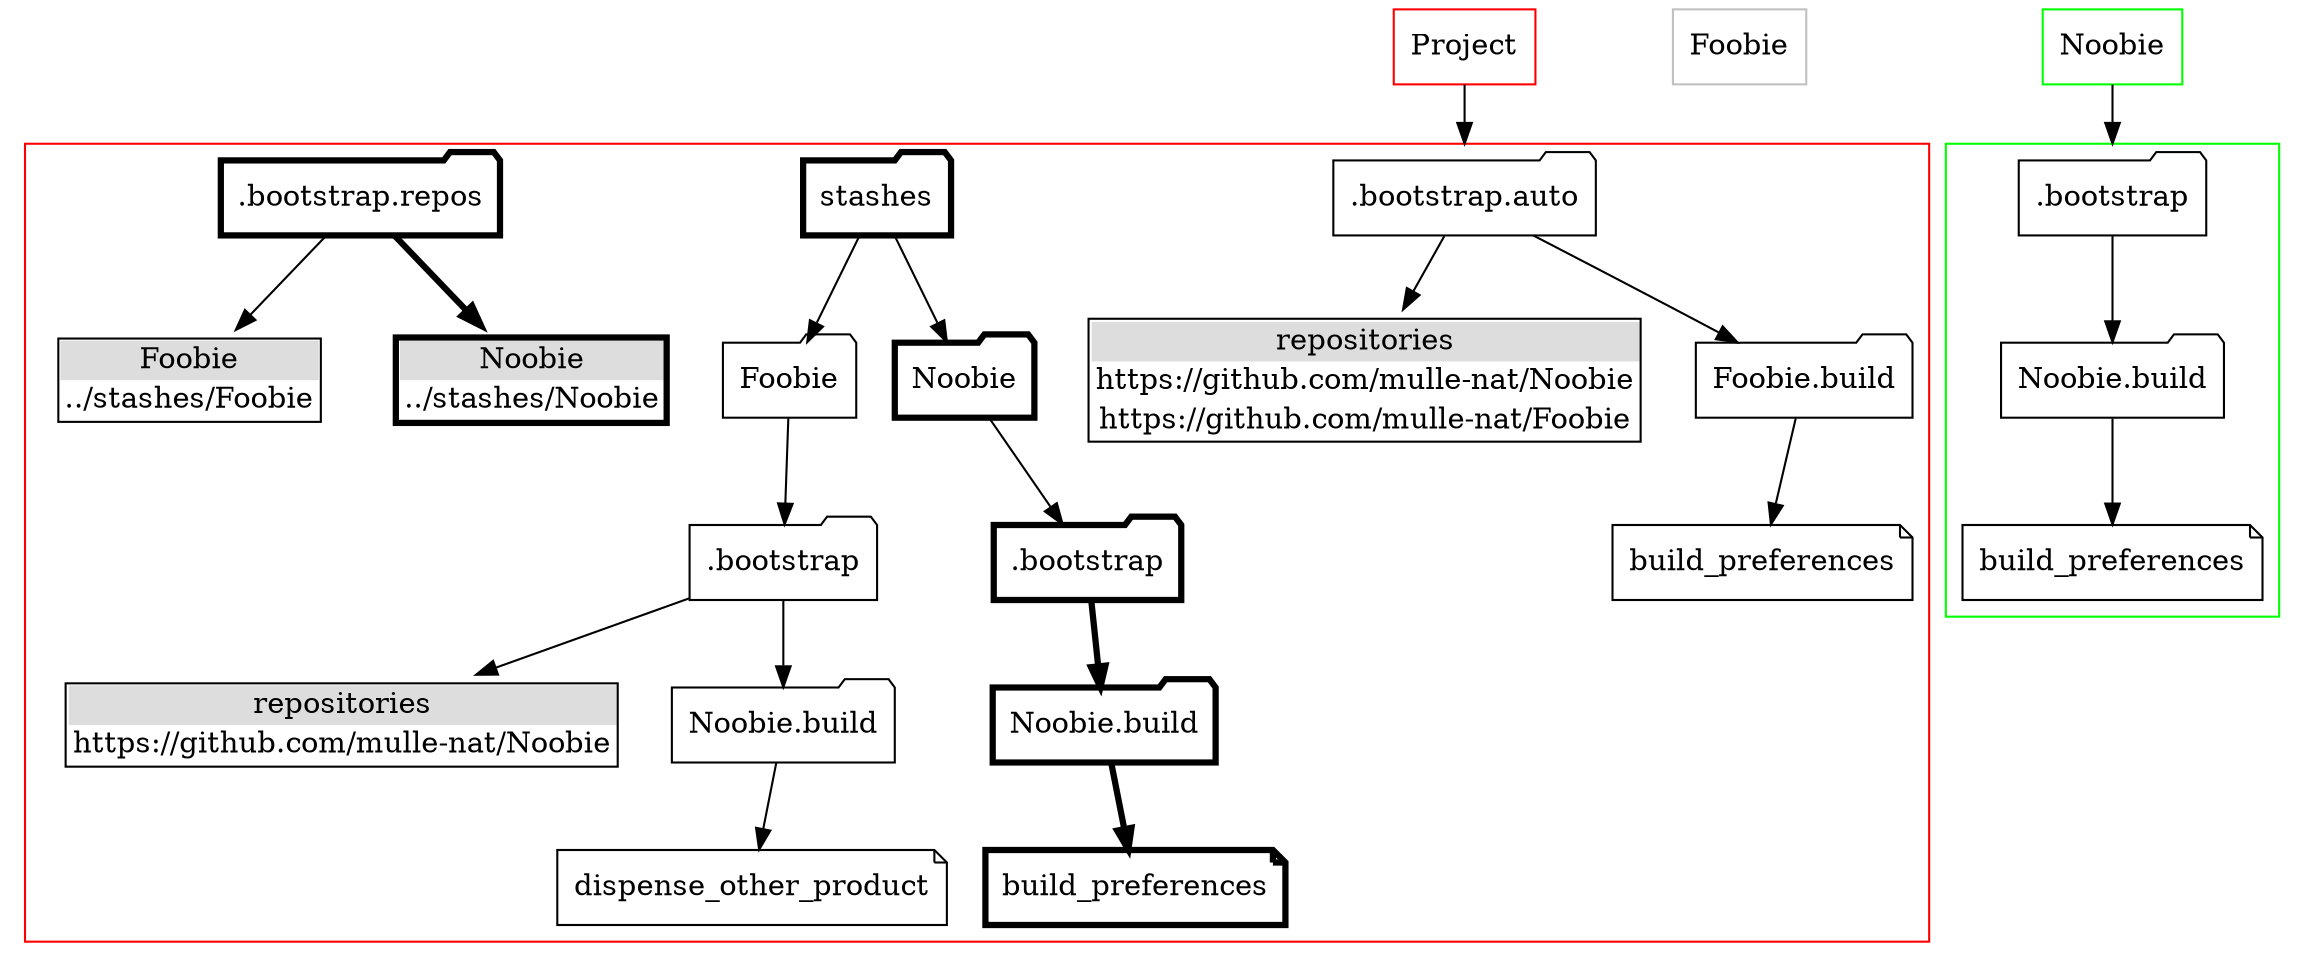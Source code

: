 digraph pic  {
   compound=true;
   node [shape= record];

   "1_Project" [ label="Project", color="red" ]
   "2_Foo"     [ label="Foobie", color="gray" ]
   "3_Bar"     [ label="Noobie", color="green" ]

   node [shape= folder];

   "1_Project" -> ".bootstrap.auto"     [lhead=cluster_0];
   "3_Bar" -> "bar:.bootstrap"          [lhead=cluster_2];


   subgraph cluster_0 {
      color="red"
      node [shape= folder];

      ".bootstrap.auto"     -> "repositories.auto"
      ".bootstrap.auto"     -> ".auto:Foo"
      ".auto:Foo"           -> ".auto:build_preferences"
      ".bootstrap.auto"      [ label=".bootstrap.auto", shape="folder" ]
      ".auto:Foo"            [ label="Foobie.build", shape="folder" ]
      ".auto:build_preferences" [ label="build_preferences", shape="note" ]
      "repositories.auto"   [ shape="none", label=< <TABLE BORDER="1" CELLBORDER="0" CELLSPACING="0">
<TR><TD bgcolor="#DDDDDD">repositories</TD></TR>
<TR><TD PORT="f0">https://github.com/mulle-nat/Noobie</TD></TR>
<TR><TD PORT="f0">https://github.com/mulle-nat/Foobie</TD></TR>
</TABLE>>];

      "stashes"               -> "stashes#Foo"
      "stashes"               -> "stashes#Bar"

      "stashes#Foo"           -> "stashes#foo:.bootstrap"
      "stashes#Bar"           -> "stashes#bar:.bootstrap"

      ".bootstrap.repos"        [penwidth=3]
      ".bootstrap.repos"    -> "symlink.Foo"
      ".bootstrap.repos"    -> "symlink.Bar"   [penwidth=3]

      "symlink.Foo"      [ shape="none", label=< <TABLE BORDER="1" CELLBORDER="0" CELLSPACING="0">
<TR><TD bgcolor="#DDDDDD">Foobie</TD></TR>
<TR><TD PORT="f1">../stashes/Foobie</TD></TR>
</TABLE>>];
      "symlink.Bar"      [ shape="none", label=< <TABLE BORDER="3" CELLBORDER="0" CELLSPACING="0">
<TR><TD bgcolor="#DDDDDD">Noobie</TD></TR>
<TR><TD PORT="f1">../stashes/Noobie</TD></TR>
</TABLE>>];

      "stashes"                       [penwidth=3]
      "stashes#Foo"                   [ label="Foobie" ]
      "stashes#foo:.bootstrap"        -> "stashes#foo:repositories"
      "stashes#foo:.bootstrap"        -> "stashes#foo:settings"
      "stashes#foo:settings"          -> "stashes#foo:dispense_other_product"
      "stashes#foo:dispense_other_product" [ label="dispense_other_product", shape="note" ]
      "stashes#foo:.bootstrap"        [ label=".bootstrap" ]
      "stashes#foo:settings"          [ label="Noobie.build" ]

      "stashes#foo:repositories"      [ shape="none", label=< <TABLE BORDER="1" CELLBORDER="0" CELLSPACING="0">
<TR><TD bgcolor="#DDDDDD">repositories</TD></TR>
<TR><TD PORT="f0">https://github.com/mulle-nat/Noobie</TD></TR>
</TABLE>>];

      "stashes#Bar"                   [ label="Noobie", penwidth=3 ]
      "stashes#bar:.bootstrap"        [ label=".bootstrap", penwidth=3 ]
      "stashes#bar:.bootstrap"        -> "stashes#bar:settings" [penwidth=3]
      "stashes#bar:settings"          -> "stashes#bar:build_preferences" [penwidth=3]
      "stashes#bar:settings"          [ label="Noobie.build", penwidth=3 ]
      "stashes#bar:build_preferences" [ label="build_preferences", shape="note", penwidth=3 ]

   }

   subgraph cluster_2 {
      color="green"
      node [shape= folder];
      "bar:.bootstrap"        [ label=".bootstrap" ]
      "bar:.bootstrap"        -> "bar:settings"
      "bar:settings"          -> "bar:build_preferences"
      "bar:settings"          [ label="Noobie.build" ]
      "bar:build_preferences" [ label="build_preferences", shape="note" ]
   }
}
